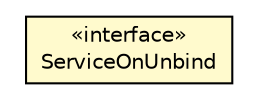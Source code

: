 #!/usr/local/bin/dot
#
# Class diagram 
# Generated by UMLGraph version 5.1 (http://www.umlgraph.org/)
#

digraph G {
	edge [fontname="Helvetica",fontsize=10,labelfontname="Helvetica",labelfontsize=10];
	node [fontname="Helvetica",fontsize=10,shape=plaintext];
	nodesep=0.25;
	ranksep=0.5;
	// org.androidtransfuse.listeners.ServiceOnUnbind
	c11808 [label=<<table title="org.androidtransfuse.listeners.ServiceOnUnbind" border="0" cellborder="1" cellspacing="0" cellpadding="2" port="p" bgcolor="lemonChiffon" href="./ServiceOnUnbind.html">
		<tr><td><table border="0" cellspacing="0" cellpadding="1">
<tr><td align="center" balign="center"> &#171;interface&#187; </td></tr>
<tr><td align="center" balign="center"> ServiceOnUnbind </td></tr>
		</table></td></tr>
		</table>>, fontname="Helvetica", fontcolor="black", fontsize=10.0];
}

